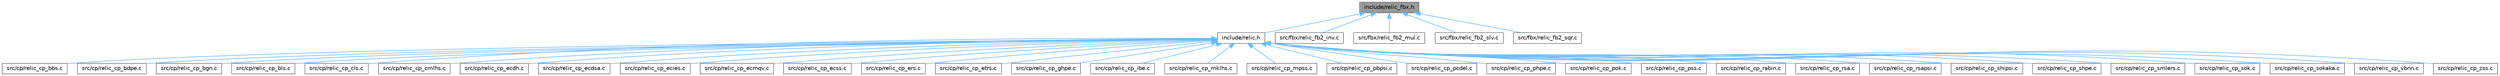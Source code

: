 digraph "include/relic_fbx.h"
{
 // LATEX_PDF_SIZE
  bgcolor="transparent";
  edge [fontname=Helvetica,fontsize=10,labelfontname=Helvetica,labelfontsize=10];
  node [fontname=Helvetica,fontsize=10,shape=box,height=0.2,width=0.4];
  Node1 [id="Node000001",label="include/relic_fbx.h",height=0.2,width=0.4,color="gray40", fillcolor="grey60", style="filled", fontcolor="black",tooltip=" "];
  Node1 -> Node2 [id="edge1_Node000001_Node000002",dir="back",color="steelblue1",style="solid",tooltip=" "];
  Node2 [id="Node000002",label="include/relic.h",height=0.2,width=0.4,color="grey40", fillcolor="white", style="filled",URL="$d0/d17/relic_8h.html",tooltip=" "];
  Node2 -> Node3 [id="edge2_Node000002_Node000003",dir="back",color="steelblue1",style="solid",tooltip=" "];
  Node3 [id="Node000003",label="src/cp/relic_cp_bbs.c",height=0.2,width=0.4,color="grey40", fillcolor="white", style="filled",URL="$da/d1b/relic__cp__bbs_8c.html",tooltip=" "];
  Node2 -> Node4 [id="edge3_Node000002_Node000004",dir="back",color="steelblue1",style="solid",tooltip=" "];
  Node4 [id="Node000004",label="src/cp/relic_cp_bdpe.c",height=0.2,width=0.4,color="grey40", fillcolor="white", style="filled",URL="$d7/d40/relic__cp__bdpe_8c.html",tooltip=" "];
  Node2 -> Node5 [id="edge4_Node000002_Node000005",dir="back",color="steelblue1",style="solid",tooltip=" "];
  Node5 [id="Node000005",label="src/cp/relic_cp_bgn.c",height=0.2,width=0.4,color="grey40", fillcolor="white", style="filled",URL="$d8/de3/relic__cp__bgn_8c.html",tooltip=" "];
  Node2 -> Node6 [id="edge5_Node000002_Node000006",dir="back",color="steelblue1",style="solid",tooltip=" "];
  Node6 [id="Node000006",label="src/cp/relic_cp_bls.c",height=0.2,width=0.4,color="grey40", fillcolor="white", style="filled",URL="$d7/dda/relic__cp__bls_8c.html",tooltip=" "];
  Node2 -> Node7 [id="edge6_Node000002_Node000007",dir="back",color="steelblue1",style="solid",tooltip=" "];
  Node7 [id="Node000007",label="src/cp/relic_cp_cls.c",height=0.2,width=0.4,color="grey40", fillcolor="white", style="filled",URL="$d8/d31/relic__cp__cls_8c.html",tooltip=" "];
  Node2 -> Node8 [id="edge7_Node000002_Node000008",dir="back",color="steelblue1",style="solid",tooltip=" "];
  Node8 [id="Node000008",label="src/cp/relic_cp_cmlhs.c",height=0.2,width=0.4,color="grey40", fillcolor="white", style="filled",URL="$d4/d7b/relic__cp__cmlhs_8c.html",tooltip=" "];
  Node2 -> Node9 [id="edge8_Node000002_Node000009",dir="back",color="steelblue1",style="solid",tooltip=" "];
  Node9 [id="Node000009",label="src/cp/relic_cp_ecdh.c",height=0.2,width=0.4,color="grey40", fillcolor="white", style="filled",URL="$d5/dce/relic__cp__ecdh_8c.html",tooltip=" "];
  Node2 -> Node10 [id="edge9_Node000002_Node000010",dir="back",color="steelblue1",style="solid",tooltip=" "];
  Node10 [id="Node000010",label="src/cp/relic_cp_ecdsa.c",height=0.2,width=0.4,color="grey40", fillcolor="white", style="filled",URL="$d0/d80/relic__cp__ecdsa_8c.html",tooltip=" "];
  Node2 -> Node11 [id="edge10_Node000002_Node000011",dir="back",color="steelblue1",style="solid",tooltip=" "];
  Node11 [id="Node000011",label="src/cp/relic_cp_ecies.c",height=0.2,width=0.4,color="grey40", fillcolor="white", style="filled",URL="$df/dd4/relic__cp__ecies_8c.html",tooltip=" "];
  Node2 -> Node12 [id="edge11_Node000002_Node000012",dir="back",color="steelblue1",style="solid",tooltip=" "];
  Node12 [id="Node000012",label="src/cp/relic_cp_ecmqv.c",height=0.2,width=0.4,color="grey40", fillcolor="white", style="filled",URL="$da/d1e/relic__cp__ecmqv_8c.html",tooltip=" "];
  Node2 -> Node13 [id="edge12_Node000002_Node000013",dir="back",color="steelblue1",style="solid",tooltip=" "];
  Node13 [id="Node000013",label="src/cp/relic_cp_ecss.c",height=0.2,width=0.4,color="grey40", fillcolor="white", style="filled",URL="$d4/d4c/relic__cp__ecss_8c.html",tooltip=" "];
  Node2 -> Node14 [id="edge13_Node000002_Node000014",dir="back",color="steelblue1",style="solid",tooltip=" "];
  Node14 [id="Node000014",label="src/cp/relic_cp_ers.c",height=0.2,width=0.4,color="grey40", fillcolor="white", style="filled",URL="$de/d80/relic__cp__ers_8c.html",tooltip=" "];
  Node2 -> Node15 [id="edge14_Node000002_Node000015",dir="back",color="steelblue1",style="solid",tooltip=" "];
  Node15 [id="Node000015",label="src/cp/relic_cp_etrs.c",height=0.2,width=0.4,color="grey40", fillcolor="white", style="filled",URL="$dd/d39/relic__cp__etrs_8c.html",tooltip=" "];
  Node2 -> Node16 [id="edge15_Node000002_Node000016",dir="back",color="steelblue1",style="solid",tooltip=" "];
  Node16 [id="Node000016",label="src/cp/relic_cp_ghpe.c",height=0.2,width=0.4,color="grey40", fillcolor="white", style="filled",URL="$dc/d7e/relic__cp__ghpe_8c.html",tooltip=" "];
  Node2 -> Node17 [id="edge16_Node000002_Node000017",dir="back",color="steelblue1",style="solid",tooltip=" "];
  Node17 [id="Node000017",label="src/cp/relic_cp_ibe.c",height=0.2,width=0.4,color="grey40", fillcolor="white", style="filled",URL="$d1/dd3/relic__cp__ibe_8c.html",tooltip=" "];
  Node2 -> Node18 [id="edge17_Node000002_Node000018",dir="back",color="steelblue1",style="solid",tooltip=" "];
  Node18 [id="Node000018",label="src/cp/relic_cp_mklhs.c",height=0.2,width=0.4,color="grey40", fillcolor="white", style="filled",URL="$da/d1c/relic__cp__mklhs_8c.html",tooltip=" "];
  Node2 -> Node19 [id="edge18_Node000002_Node000019",dir="back",color="steelblue1",style="solid",tooltip=" "];
  Node19 [id="Node000019",label="src/cp/relic_cp_mpss.c",height=0.2,width=0.4,color="grey40", fillcolor="white", style="filled",URL="$da/da7/relic__cp__mpss_8c.html",tooltip=" "];
  Node2 -> Node20 [id="edge19_Node000002_Node000020",dir="back",color="steelblue1",style="solid",tooltip=" "];
  Node20 [id="Node000020",label="src/cp/relic_cp_pbpsi.c",height=0.2,width=0.4,color="grey40", fillcolor="white", style="filled",URL="$db/d16/relic__cp__pbpsi_8c.html",tooltip=" "];
  Node2 -> Node21 [id="edge20_Node000002_Node000021",dir="back",color="steelblue1",style="solid",tooltip=" "];
  Node21 [id="Node000021",label="src/cp/relic_cp_pcdel.c",height=0.2,width=0.4,color="grey40", fillcolor="white", style="filled",URL="$da/dc2/relic__cp__pcdel_8c.html",tooltip=" "];
  Node2 -> Node22 [id="edge21_Node000002_Node000022",dir="back",color="steelblue1",style="solid",tooltip=" "];
  Node22 [id="Node000022",label="src/cp/relic_cp_phpe.c",height=0.2,width=0.4,color="grey40", fillcolor="white", style="filled",URL="$d4/de6/relic__cp__phpe_8c.html",tooltip=" "];
  Node2 -> Node23 [id="edge22_Node000002_Node000023",dir="back",color="steelblue1",style="solid",tooltip=" "];
  Node23 [id="Node000023",label="src/cp/relic_cp_pok.c",height=0.2,width=0.4,color="grey40", fillcolor="white", style="filled",URL="$d1/daa/relic__cp__pok_8c.html",tooltip=" "];
  Node2 -> Node24 [id="edge23_Node000002_Node000024",dir="back",color="steelblue1",style="solid",tooltip=" "];
  Node24 [id="Node000024",label="src/cp/relic_cp_pss.c",height=0.2,width=0.4,color="grey40", fillcolor="white", style="filled",URL="$d2/dbf/relic__cp__pss_8c.html",tooltip=" "];
  Node2 -> Node25 [id="edge24_Node000002_Node000025",dir="back",color="steelblue1",style="solid",tooltip=" "];
  Node25 [id="Node000025",label="src/cp/relic_cp_rabin.c",height=0.2,width=0.4,color="grey40", fillcolor="white", style="filled",URL="$d6/d1d/relic__cp__rabin_8c.html",tooltip=" "];
  Node2 -> Node26 [id="edge25_Node000002_Node000026",dir="back",color="steelblue1",style="solid",tooltip=" "];
  Node26 [id="Node000026",label="src/cp/relic_cp_rsa.c",height=0.2,width=0.4,color="grey40", fillcolor="white", style="filled",URL="$d0/d6e/relic__cp__rsa_8c.html",tooltip=" "];
  Node2 -> Node27 [id="edge26_Node000002_Node000027",dir="back",color="steelblue1",style="solid",tooltip=" "];
  Node27 [id="Node000027",label="src/cp/relic_cp_rsapsi.c",height=0.2,width=0.4,color="grey40", fillcolor="white", style="filled",URL="$d0/d3c/relic__cp__rsapsi_8c.html",tooltip=" "];
  Node2 -> Node28 [id="edge27_Node000002_Node000028",dir="back",color="steelblue1",style="solid",tooltip=" "];
  Node28 [id="Node000028",label="src/cp/relic_cp_shipsi.c",height=0.2,width=0.4,color="grey40", fillcolor="white", style="filled",URL="$df/d42/relic__cp__shipsi_8c.html",tooltip=" "];
  Node2 -> Node29 [id="edge28_Node000002_Node000029",dir="back",color="steelblue1",style="solid",tooltip=" "];
  Node29 [id="Node000029",label="src/cp/relic_cp_shpe.c",height=0.2,width=0.4,color="grey40", fillcolor="white", style="filled",URL="$d1/d29/relic__cp__shpe_8c.html",tooltip=" "];
  Node2 -> Node30 [id="edge29_Node000002_Node000030",dir="back",color="steelblue1",style="solid",tooltip=" "];
  Node30 [id="Node000030",label="src/cp/relic_cp_smlers.c",height=0.2,width=0.4,color="grey40", fillcolor="white", style="filled",URL="$d3/dc7/relic__cp__smlers_8c.html",tooltip=" "];
  Node2 -> Node31 [id="edge30_Node000002_Node000031",dir="back",color="steelblue1",style="solid",tooltip=" "];
  Node31 [id="Node000031",label="src/cp/relic_cp_sok.c",height=0.2,width=0.4,color="grey40", fillcolor="white", style="filled",URL="$d5/da9/relic__cp__sok_8c.html",tooltip=" "];
  Node2 -> Node32 [id="edge31_Node000002_Node000032",dir="back",color="steelblue1",style="solid",tooltip=" "];
  Node32 [id="Node000032",label="src/cp/relic_cp_sokaka.c",height=0.2,width=0.4,color="grey40", fillcolor="white", style="filled",URL="$db/da0/relic__cp__sokaka_8c.html",tooltip=" "];
  Node2 -> Node33 [id="edge32_Node000002_Node000033",dir="back",color="steelblue1",style="solid",tooltip=" "];
  Node33 [id="Node000033",label="src/cp/relic_cp_vbnn.c",height=0.2,width=0.4,color="grey40", fillcolor="white", style="filled",URL="$d1/dbe/relic__cp__vbnn_8c.html",tooltip=" "];
  Node2 -> Node34 [id="edge33_Node000002_Node000034",dir="back",color="steelblue1",style="solid",tooltip=" "];
  Node34 [id="Node000034",label="src/cp/relic_cp_zss.c",height=0.2,width=0.4,color="grey40", fillcolor="white", style="filled",URL="$de/de8/relic__cp__zss_8c.html",tooltip=" "];
  Node1 -> Node35 [id="edge34_Node000001_Node000035",dir="back",color="steelblue1",style="solid",tooltip=" "];
  Node35 [id="Node000035",label="src/fbx/relic_fb2_inv.c",height=0.2,width=0.4,color="grey40", fillcolor="white", style="filled",URL="$de/d8b/relic__fb2__inv_8c.html",tooltip=" "];
  Node1 -> Node36 [id="edge35_Node000001_Node000036",dir="back",color="steelblue1",style="solid",tooltip=" "];
  Node36 [id="Node000036",label="src/fbx/relic_fb2_mul.c",height=0.2,width=0.4,color="grey40", fillcolor="white", style="filled",URL="$df/d0f/relic__fb2__mul_8c.html",tooltip=" "];
  Node1 -> Node37 [id="edge36_Node000001_Node000037",dir="back",color="steelblue1",style="solid",tooltip=" "];
  Node37 [id="Node000037",label="src/fbx/relic_fb2_slv.c",height=0.2,width=0.4,color="grey40", fillcolor="white", style="filled",URL="$dd/d0e/relic__fb2__slv_8c.html",tooltip=" "];
  Node1 -> Node38 [id="edge37_Node000001_Node000038",dir="back",color="steelblue1",style="solid",tooltip=" "];
  Node38 [id="Node000038",label="src/fbx/relic_fb2_sqr.c",height=0.2,width=0.4,color="grey40", fillcolor="white", style="filled",URL="$dd/d0a/relic__fb2__sqr_8c.html",tooltip=" "];
}
